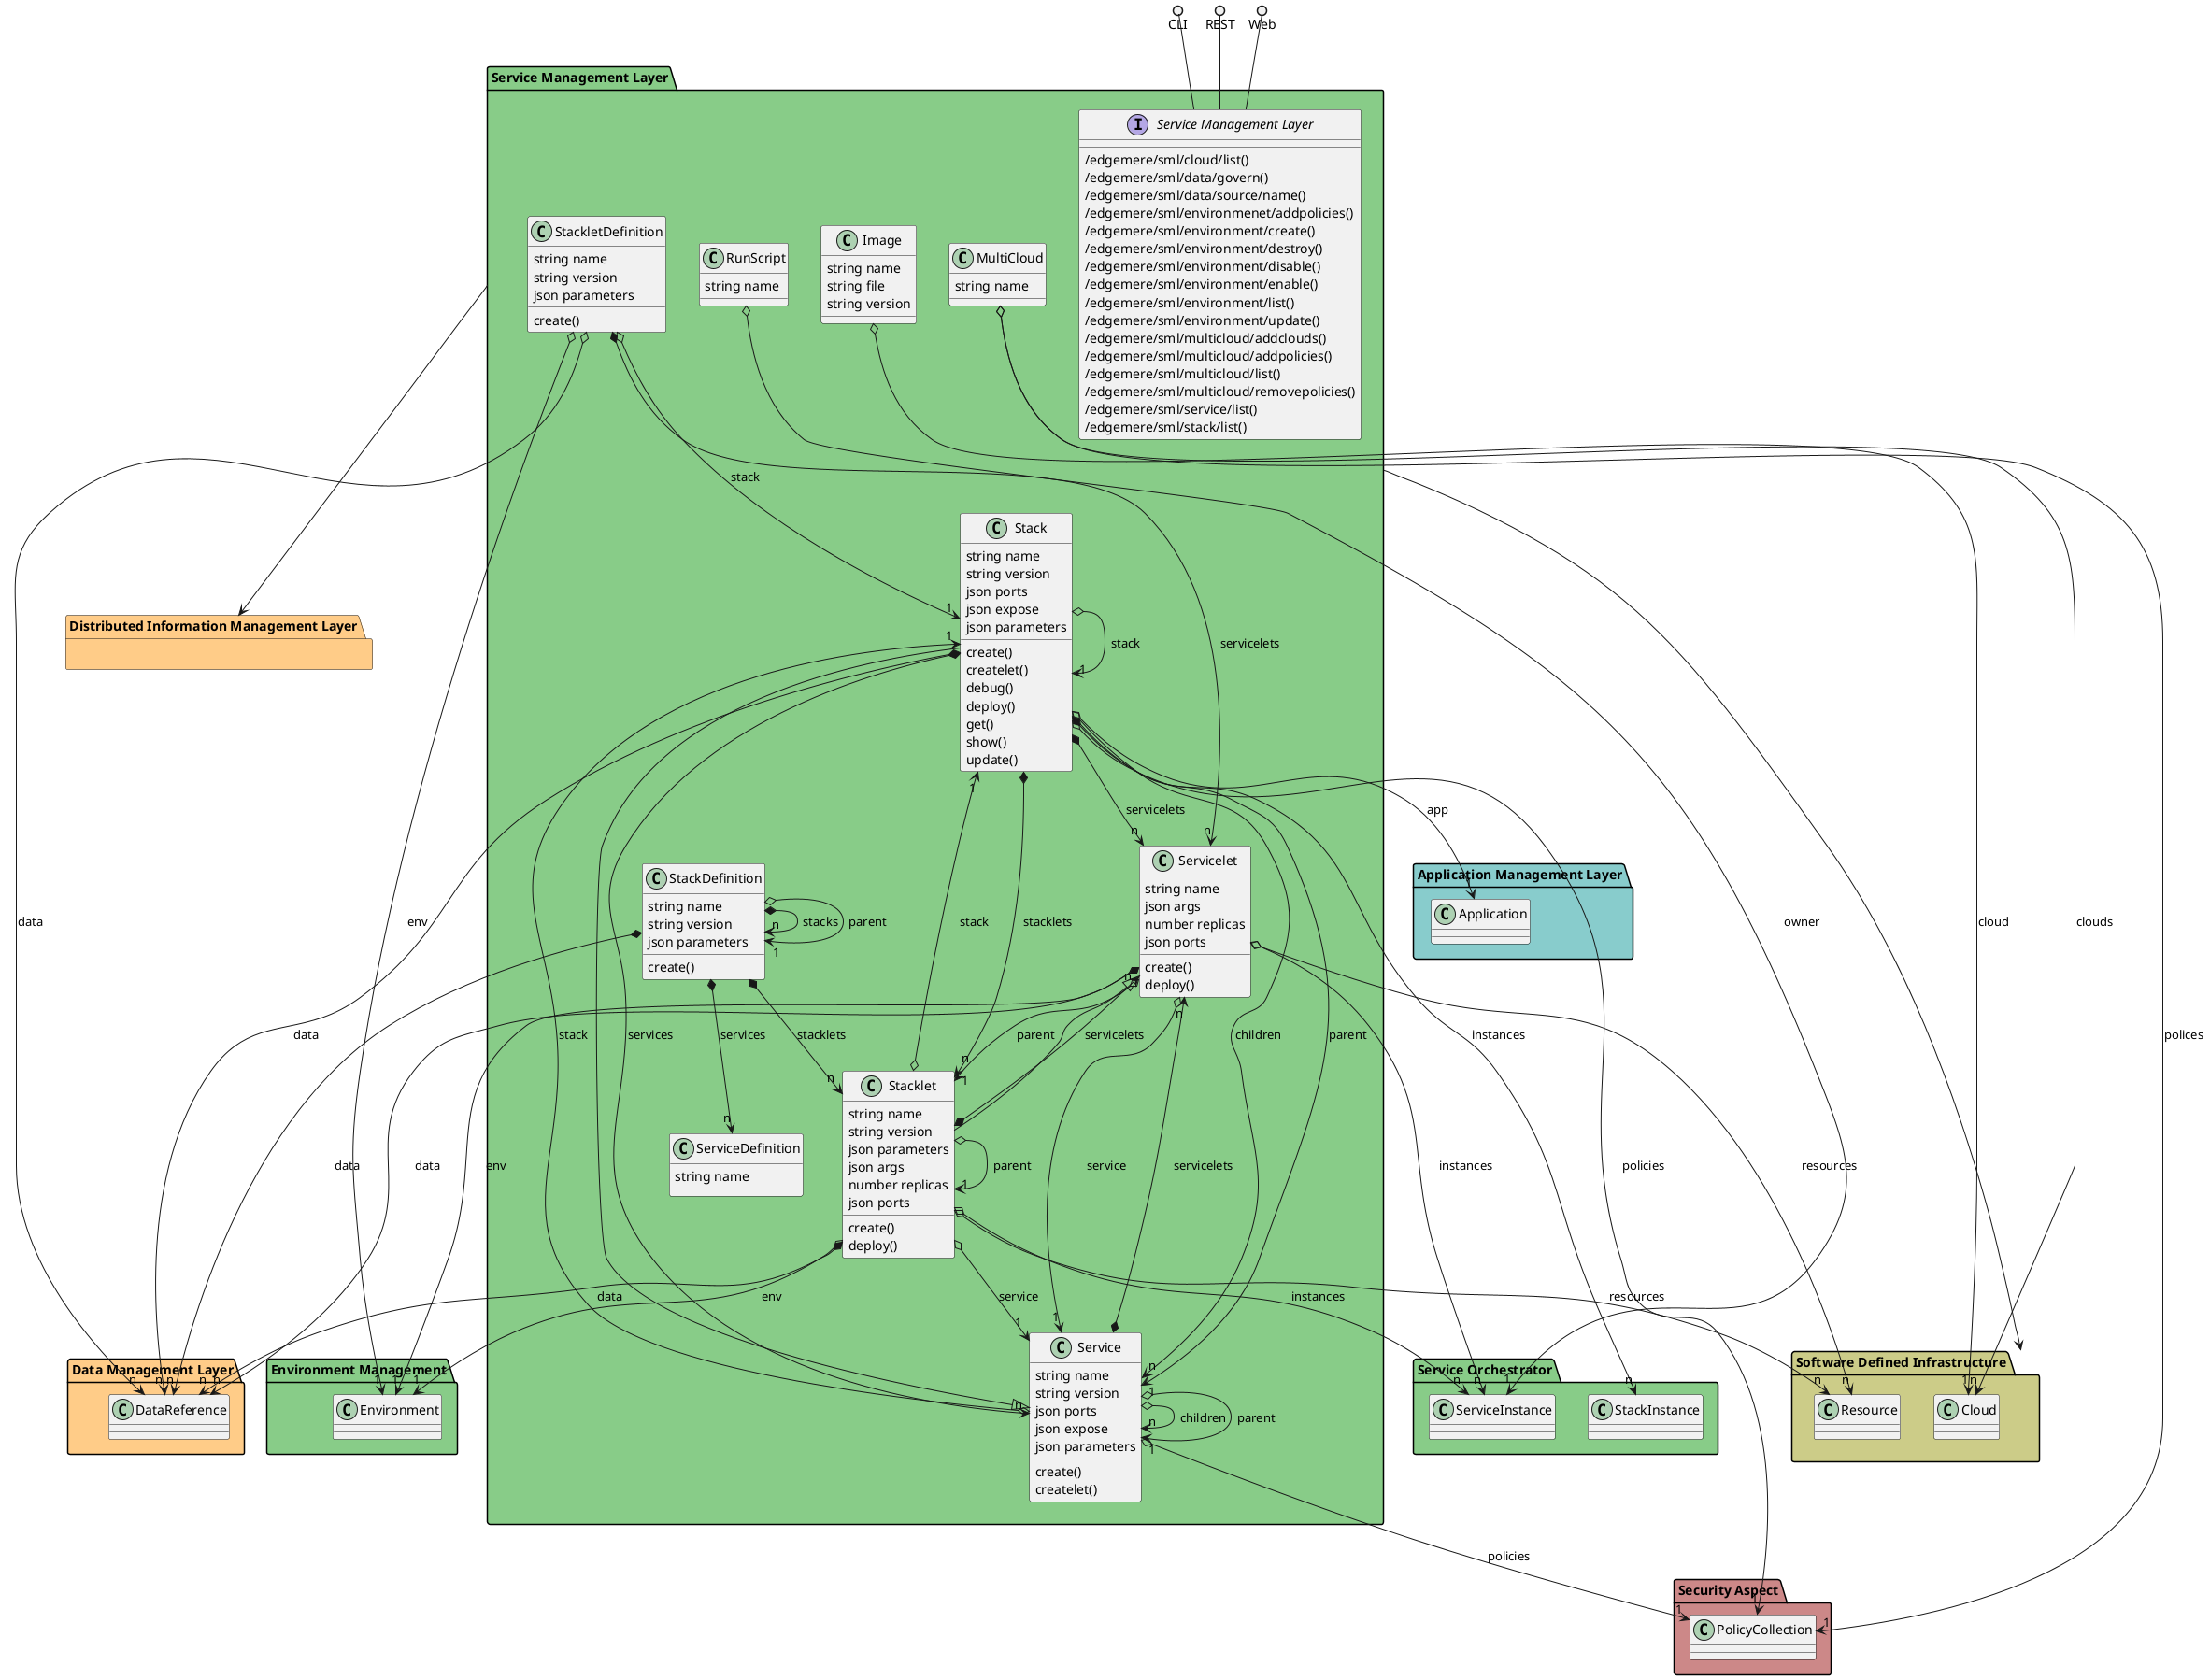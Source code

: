 @startuml


package "Software Defined Infrastructure" #cccc88 {
    
        class Cloud {
        }
    
        class Resource {
        }
    }

package "Distributed Information Management Layer" #ffcc88 {
    }

package "Security Aspect" #cc8888 {
    
        class PolicyCollection {
        }
    }

package "Service Orchestrator" #88cc88 {
    
        class ServiceInstance {
        }
    
        class StackInstance {
        }
    }

package "Service Management Layer" #88cc88 {
    
        class Stack {
        }
    
        class Servicelet {
        }
    
        class Service {
        }
    
        class Stacklet {
        }
    
        class StackDefinition {
        }
    
        class ServiceDefinition {
        }
    }

package "Environment Management" #88cc88 {
    
        class Environment {
        }
    }

package "Data Management Layer" #ffcc88 {
    
        class DataReference {
        }
    }

package "Application Management Layer" #88cccc {
    
        class Application {
        }
    }


package "Service Management Layer" #88cc88 {

    interface "Service Management Layer" as i {
            /edgemere/sml/cloud/list()
            /edgemere/sml/data/govern()
            /edgemere/sml/data/source/name()
            /edgemere/sml/environmenet/addpolicies()
            /edgemere/sml/environment/create()
            /edgemere/sml/environment/destroy()
            /edgemere/sml/environment/disable()
            /edgemere/sml/environment/enable()
            /edgemere/sml/environment/list()
            /edgemere/sml/environment/update()
            /edgemere/sml/multicloud/addclouds()
            /edgemere/sml/multicloud/addpolicies()
            /edgemere/sml/multicloud/list()
            /edgemere/sml/multicloud/removepolicies()
            /edgemere/sml/service/list()
            /edgemere/sml/stack/list()
    
    }
}

CLI ()-- i
REST ()-- i
Web ()-- i

package "Service Management Layer" #88cc88 {
        class "Image" {
                 string name
                 string file
                 string version
                    }
                Image o--> "1" Cloud : cloud
            
    
    class "MultiCloud" {
                 string name
                    }
                MultiCloud o--> "n" Cloud : clouds
                        MultiCloud o--> "1" PolicyCollection : polices
            
    
    class "RunScript" {
                 string name
                    }
                RunScript o--> "1" ServiceInstance : owner
            
    
    class "Service" {
                 string name
                 string version
                 json ports
                 json expose
                 json parameters
                             create()
                     createlet()
            }
                Service o--> "1" Stack : stack
                        Service *--> "n" Servicelet : servicelets
                        Service o--> "n" Service : children
                        Service o--> "1" Service : parent
                        Service o--> "1" PolicyCollection : policies
            
    
    class "ServiceDefinition" {
                 string name
                    }
    
    
    class "Servicelet" {
                 string name
                 json args
                 number replicas
                 json ports
                             create()
                     deploy()
            }
                Servicelet o--> "n" Resource : resources
                        Servicelet o--> "1" Stacklet : parent
                        Servicelet o--> "n" ServiceInstance : instances
                        Servicelet o--> "1" Service : service
                        Servicelet o--> "1" Environment : env
                        Servicelet *--> "n" DataReference : data
            
    
    class "Stack" {
                 string name
                 string version
                 json ports
                 json expose
                 json parameters
                             create()
                     createlet()
                     debug()
                     deploy()
                     get()
                     show()
                     update()
            }
                Stack o--> "1" PolicyCollection : policies
                        Stack *--> "n" Stacklet : stacklets
                        Stack *--> "n" Service : services
                        Stack *--> "n" StackInstance : instances
                        Stack o--> "1" Application : app
                        Stack *--> "n" DataReference : data
                        Stack o--> "1" Stack : stack
                        Stack *--> "n" Servicelet : servicelets
                        Stack o--> "n" Service : children
                        Stack o--> "1" Service : parent
            
    
        Service <|-- Stack
    
    class "StackDefinition" {
                 string name
                 string version
                 json parameters
                             create()
            }
                StackDefinition *--> "n" Stacklet : stacklets
                        StackDefinition *--> "n" StackDefinition : stacks
                        StackDefinition o--> "1" StackDefinition : parent
                        StackDefinition *--> "n" ServiceDefinition : services
                        StackDefinition *--> "n" DataReference : data
            
    
    class "Stacklet" {
                 string name
                 string version
                 json parameters
                 json args
                 number replicas
                 json ports
                             create()
                     deploy()
            }
                Stacklet o--> "1" Stack : stack
                        Stacklet *--> "n" Servicelet : servicelets
                        Stacklet o--> "n" Resource : resources
                        Stacklet o--> "1" Stacklet : parent
                        Stacklet o--> "n" ServiceInstance : instances
                        Stacklet o--> "1" Service : service
                        Stacklet o--> "1" Environment : env
                        Stacklet *--> "n" DataReference : data
            
    
        Servicelet <|-- Stacklet
    
    class "StackletDefinition" {
                 string name
                 string version
                 json parameters
                             create()
            }
                StackletDefinition o--> "1" Stack : stack
                        StackletDefinition o--> "1" Environment : env
                        StackletDefinition *--> "n" Servicelet : servicelets
                        StackletDefinition o--> "n" DataReference : data
            
    

}


    "Service Management Layer" --> "Software Defined Infrastructure"

    "Service Management Layer" --> "Distributed Information Management Layer"


@enduml
